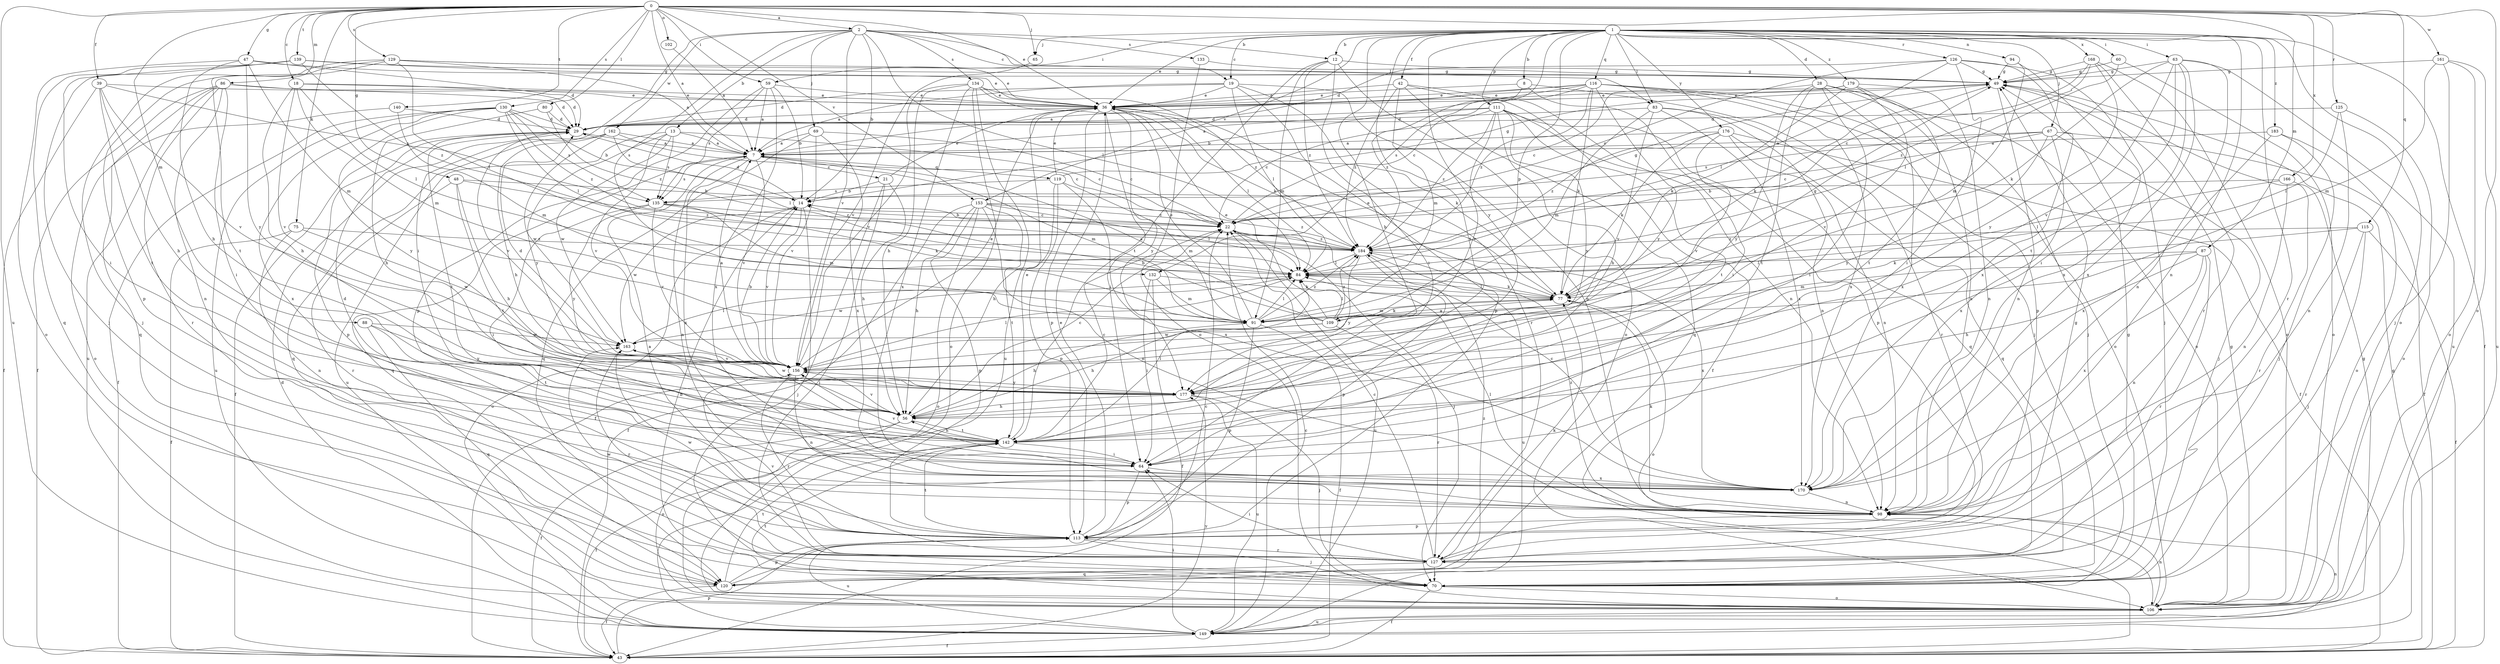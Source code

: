 strict digraph  {
0;
1;
2;
7;
8;
12;
13;
14;
18;
19;
21;
22;
28;
29;
36;
39;
42;
43;
47;
48;
49;
56;
59;
60;
63;
64;
65;
67;
69;
70;
75;
77;
80;
83;
84;
86;
87;
88;
91;
94;
98;
102;
106;
109;
111;
113;
115;
116;
119;
120;
125;
126;
127;
129;
130;
132;
133;
134;
135;
139;
140;
142;
149;
153;
156;
161;
162;
163;
166;
168;
170;
176;
177;
179;
183;
184;
0 -> 2  [label=a];
0 -> 7  [label=a];
0 -> 18  [label=c];
0 -> 36  [label=e];
0 -> 39  [label=f];
0 -> 47  [label=g];
0 -> 48  [label=g];
0 -> 59  [label=i];
0 -> 65  [label=j];
0 -> 75  [label=k];
0 -> 80  [label=l];
0 -> 86  [label=m];
0 -> 87  [label=m];
0 -> 88  [label=m];
0 -> 102  [label=o];
0 -> 106  [label=o];
0 -> 115  [label=q];
0 -> 125  [label=r];
0 -> 129  [label=s];
0 -> 130  [label=s];
0 -> 139  [label=t];
0 -> 140  [label=t];
0 -> 149  [label=u];
0 -> 153  [label=v];
0 -> 161  [label=w];
0 -> 166  [label=x];
1 -> 8  [label=b];
1 -> 12  [label=b];
1 -> 19  [label=c];
1 -> 28  [label=d];
1 -> 36  [label=e];
1 -> 42  [label=f];
1 -> 43  [label=f];
1 -> 56  [label=h];
1 -> 59  [label=i];
1 -> 60  [label=i];
1 -> 63  [label=i];
1 -> 65  [label=j];
1 -> 67  [label=j];
1 -> 83  [label=l];
1 -> 94  [label=n];
1 -> 98  [label=n];
1 -> 106  [label=o];
1 -> 109  [label=p];
1 -> 111  [label=p];
1 -> 116  [label=q];
1 -> 126  [label=r];
1 -> 127  [label=r];
1 -> 132  [label=s];
1 -> 142  [label=t];
1 -> 153  [label=v];
1 -> 168  [label=x];
1 -> 176  [label=y];
1 -> 177  [label=y];
1 -> 179  [label=z];
1 -> 183  [label=z];
2 -> 12  [label=b];
2 -> 13  [label=b];
2 -> 14  [label=b];
2 -> 19  [label=c];
2 -> 64  [label=i];
2 -> 69  [label=j];
2 -> 83  [label=l];
2 -> 84  [label=l];
2 -> 132  [label=s];
2 -> 133  [label=s];
2 -> 134  [label=s];
2 -> 156  [label=v];
2 -> 162  [label=w];
7 -> 21  [label=c];
7 -> 91  [label=m];
7 -> 98  [label=n];
7 -> 119  [label=q];
7 -> 120  [label=q];
7 -> 135  [label=s];
7 -> 156  [label=v];
7 -> 170  [label=x];
8 -> 36  [label=e];
8 -> 64  [label=i];
8 -> 70  [label=j];
8 -> 184  [label=z];
12 -> 49  [label=g];
12 -> 64  [label=i];
12 -> 91  [label=m];
12 -> 106  [label=o];
12 -> 142  [label=t];
12 -> 184  [label=z];
13 -> 7  [label=a];
13 -> 22  [label=c];
13 -> 135  [label=s];
13 -> 149  [label=u];
13 -> 156  [label=v];
13 -> 163  [label=w];
13 -> 177  [label=y];
14 -> 22  [label=c];
14 -> 29  [label=d];
14 -> 70  [label=j];
14 -> 106  [label=o];
14 -> 156  [label=v];
14 -> 163  [label=w];
18 -> 29  [label=d];
18 -> 36  [label=e];
18 -> 56  [label=h];
18 -> 84  [label=l];
18 -> 91  [label=m];
18 -> 156  [label=v];
19 -> 7  [label=a];
19 -> 29  [label=d];
19 -> 36  [label=e];
19 -> 84  [label=l];
19 -> 98  [label=n];
19 -> 113  [label=p];
19 -> 127  [label=r];
21 -> 14  [label=b];
21 -> 36  [label=e];
21 -> 43  [label=f];
21 -> 56  [label=h];
21 -> 70  [label=j];
22 -> 14  [label=b];
22 -> 49  [label=g];
22 -> 70  [label=j];
22 -> 149  [label=u];
22 -> 184  [label=z];
28 -> 36  [label=e];
28 -> 64  [label=i];
28 -> 70  [label=j];
28 -> 98  [label=n];
28 -> 106  [label=o];
28 -> 142  [label=t];
28 -> 170  [label=x];
28 -> 177  [label=y];
29 -> 7  [label=a];
29 -> 43  [label=f];
29 -> 113  [label=p];
29 -> 142  [label=t];
29 -> 156  [label=v];
36 -> 29  [label=d];
36 -> 64  [label=i];
36 -> 77  [label=k];
36 -> 84  [label=l];
36 -> 113  [label=p];
36 -> 177  [label=y];
39 -> 36  [label=e];
39 -> 43  [label=f];
39 -> 56  [label=h];
39 -> 135  [label=s];
39 -> 142  [label=t];
39 -> 156  [label=v];
42 -> 36  [label=e];
42 -> 43  [label=f];
42 -> 91  [label=m];
42 -> 98  [label=n];
42 -> 120  [label=q];
42 -> 184  [label=z];
43 -> 49  [label=g];
43 -> 113  [label=p];
43 -> 177  [label=y];
47 -> 29  [label=d];
47 -> 49  [label=g];
47 -> 56  [label=h];
47 -> 91  [label=m];
47 -> 106  [label=o];
47 -> 177  [label=y];
48 -> 14  [label=b];
48 -> 56  [label=h];
48 -> 127  [label=r];
48 -> 142  [label=t];
48 -> 184  [label=z];
49 -> 36  [label=e];
49 -> 77  [label=k];
49 -> 98  [label=n];
56 -> 22  [label=c];
56 -> 43  [label=f];
56 -> 106  [label=o];
56 -> 142  [label=t];
56 -> 156  [label=v];
59 -> 7  [label=a];
59 -> 14  [label=b];
59 -> 36  [label=e];
59 -> 113  [label=p];
59 -> 135  [label=s];
59 -> 170  [label=x];
60 -> 49  [label=g];
60 -> 84  [label=l];
60 -> 106  [label=o];
63 -> 49  [label=g];
63 -> 64  [label=i];
63 -> 77  [label=k];
63 -> 98  [label=n];
63 -> 142  [label=t];
63 -> 149  [label=u];
63 -> 156  [label=v];
63 -> 170  [label=x];
64 -> 29  [label=d];
64 -> 113  [label=p];
64 -> 156  [label=v];
64 -> 170  [label=x];
65 -> 156  [label=v];
67 -> 7  [label=a];
67 -> 22  [label=c];
67 -> 43  [label=f];
67 -> 70  [label=j];
67 -> 135  [label=s];
67 -> 170  [label=x];
67 -> 177  [label=y];
69 -> 7  [label=a];
69 -> 22  [label=c];
69 -> 120  [label=q];
69 -> 156  [label=v];
69 -> 170  [label=x];
70 -> 14  [label=b];
70 -> 43  [label=f];
70 -> 49  [label=g];
70 -> 106  [label=o];
75 -> 43  [label=f];
75 -> 98  [label=n];
75 -> 163  [label=w];
75 -> 184  [label=z];
77 -> 36  [label=e];
77 -> 49  [label=g];
77 -> 84  [label=l];
77 -> 91  [label=m];
77 -> 106  [label=o];
77 -> 109  [label=a];
80 -> 29  [label=d];
80 -> 56  [label=h];
80 -> 184  [label=z];
83 -> 29  [label=d];
83 -> 91  [label=m];
83 -> 98  [label=n];
83 -> 127  [label=r];
83 -> 156  [label=v];
83 -> 170  [label=x];
84 -> 77  [label=k];
84 -> 163  [label=w];
86 -> 29  [label=d];
86 -> 36  [label=e];
86 -> 43  [label=f];
86 -> 64  [label=i];
86 -> 98  [label=n];
86 -> 120  [label=q];
86 -> 127  [label=r];
86 -> 149  [label=u];
87 -> 56  [label=h];
87 -> 84  [label=l];
87 -> 91  [label=m];
87 -> 98  [label=n];
87 -> 127  [label=r];
87 -> 170  [label=x];
88 -> 120  [label=q];
88 -> 142  [label=t];
88 -> 163  [label=w];
88 -> 177  [label=y];
91 -> 36  [label=e];
91 -> 43  [label=f];
91 -> 56  [label=h];
91 -> 84  [label=l];
91 -> 113  [label=p];
91 -> 184  [label=z];
94 -> 49  [label=g];
94 -> 91  [label=m];
94 -> 170  [label=x];
98 -> 77  [label=k];
98 -> 84  [label=l];
98 -> 113  [label=p];
98 -> 184  [label=z];
102 -> 7  [label=a];
106 -> 49  [label=g];
106 -> 98  [label=n];
106 -> 142  [label=t];
106 -> 149  [label=u];
109 -> 7  [label=a];
109 -> 14  [label=b];
109 -> 36  [label=e];
109 -> 56  [label=h];
109 -> 77  [label=k];
109 -> 84  [label=l];
109 -> 127  [label=r];
109 -> 163  [label=w];
109 -> 184  [label=z];
111 -> 7  [label=a];
111 -> 22  [label=c];
111 -> 29  [label=d];
111 -> 56  [label=h];
111 -> 113  [label=p];
111 -> 120  [label=q];
111 -> 142  [label=t];
111 -> 156  [label=v];
111 -> 177  [label=y];
111 -> 184  [label=z];
113 -> 7  [label=a];
113 -> 36  [label=e];
113 -> 70  [label=j];
113 -> 127  [label=r];
113 -> 142  [label=t];
113 -> 149  [label=u];
113 -> 163  [label=w];
115 -> 43  [label=f];
115 -> 70  [label=j];
115 -> 77  [label=k];
115 -> 127  [label=r];
115 -> 184  [label=z];
116 -> 7  [label=a];
116 -> 14  [label=b];
116 -> 22  [label=c];
116 -> 36  [label=e];
116 -> 77  [label=k];
116 -> 106  [label=o];
116 -> 113  [label=p];
116 -> 170  [label=x];
116 -> 177  [label=y];
116 -> 184  [label=z];
119 -> 36  [label=e];
119 -> 49  [label=g];
119 -> 56  [label=h];
119 -> 91  [label=m];
119 -> 113  [label=p];
119 -> 135  [label=s];
119 -> 170  [label=x];
120 -> 22  [label=c];
120 -> 43  [label=f];
120 -> 113  [label=p];
120 -> 142  [label=t];
120 -> 184  [label=z];
125 -> 29  [label=d];
125 -> 84  [label=l];
125 -> 98  [label=n];
125 -> 106  [label=o];
126 -> 22  [label=c];
126 -> 29  [label=d];
126 -> 49  [label=g];
126 -> 64  [label=i];
126 -> 70  [label=j];
126 -> 84  [label=l];
126 -> 170  [label=x];
127 -> 22  [label=c];
127 -> 49  [label=g];
127 -> 64  [label=i];
127 -> 70  [label=j];
127 -> 77  [label=k];
127 -> 120  [label=q];
127 -> 156  [label=v];
127 -> 163  [label=w];
129 -> 7  [label=a];
129 -> 36  [label=e];
129 -> 49  [label=g];
129 -> 70  [label=j];
129 -> 84  [label=l];
129 -> 113  [label=p];
129 -> 142  [label=t];
130 -> 14  [label=b];
130 -> 29  [label=d];
130 -> 43  [label=f];
130 -> 84  [label=l];
130 -> 135  [label=s];
130 -> 149  [label=u];
130 -> 170  [label=x];
130 -> 177  [label=y];
130 -> 184  [label=z];
132 -> 43  [label=f];
132 -> 64  [label=i];
132 -> 77  [label=k];
132 -> 91  [label=m];
133 -> 49  [label=g];
133 -> 106  [label=o];
134 -> 36  [label=e];
134 -> 56  [label=h];
134 -> 77  [label=k];
134 -> 106  [label=o];
134 -> 149  [label=u];
134 -> 156  [label=v];
134 -> 170  [label=x];
134 -> 184  [label=z];
135 -> 22  [label=c];
135 -> 64  [label=i];
135 -> 77  [label=k];
135 -> 91  [label=m];
135 -> 156  [label=v];
135 -> 177  [label=y];
139 -> 36  [label=e];
139 -> 49  [label=g];
139 -> 64  [label=i];
139 -> 70  [label=j];
139 -> 120  [label=q];
139 -> 184  [label=z];
140 -> 29  [label=d];
140 -> 91  [label=m];
140 -> 106  [label=o];
142 -> 22  [label=c];
142 -> 36  [label=e];
142 -> 43  [label=f];
142 -> 56  [label=h];
142 -> 64  [label=i];
142 -> 84  [label=l];
149 -> 22  [label=c];
149 -> 29  [label=d];
149 -> 43  [label=f];
149 -> 49  [label=g];
149 -> 64  [label=i];
149 -> 98  [label=n];
153 -> 22  [label=c];
153 -> 43  [label=f];
153 -> 56  [label=h];
153 -> 84  [label=l];
153 -> 98  [label=n];
153 -> 106  [label=o];
153 -> 113  [label=p];
153 -> 142  [label=t];
153 -> 184  [label=z];
156 -> 7  [label=a];
156 -> 14  [label=b];
156 -> 29  [label=d];
156 -> 36  [label=e];
156 -> 84  [label=l];
156 -> 98  [label=n];
156 -> 127  [label=r];
156 -> 177  [label=y];
161 -> 49  [label=g];
161 -> 70  [label=j];
161 -> 91  [label=m];
161 -> 106  [label=o];
161 -> 149  [label=u];
162 -> 7  [label=a];
162 -> 22  [label=c];
162 -> 56  [label=h];
162 -> 84  [label=l];
162 -> 120  [label=q];
162 -> 163  [label=w];
163 -> 84  [label=l];
163 -> 127  [label=r];
163 -> 156  [label=v];
166 -> 14  [label=b];
166 -> 84  [label=l];
166 -> 98  [label=n];
166 -> 127  [label=r];
168 -> 22  [label=c];
168 -> 49  [label=g];
168 -> 106  [label=o];
168 -> 127  [label=r];
168 -> 177  [label=y];
168 -> 184  [label=z];
170 -> 22  [label=c];
170 -> 98  [label=n];
176 -> 7  [label=a];
176 -> 43  [label=f];
176 -> 77  [label=k];
176 -> 98  [label=n];
176 -> 120  [label=q];
176 -> 156  [label=v];
176 -> 184  [label=z];
177 -> 56  [label=h];
177 -> 70  [label=j];
177 -> 149  [label=u];
177 -> 163  [label=w];
179 -> 22  [label=c];
179 -> 36  [label=e];
179 -> 77  [label=k];
179 -> 98  [label=n];
179 -> 142  [label=t];
179 -> 156  [label=v];
183 -> 7  [label=a];
183 -> 70  [label=j];
183 -> 106  [label=o];
183 -> 170  [label=x];
184 -> 84  [label=l];
184 -> 113  [label=p];
184 -> 149  [label=u];
184 -> 170  [label=x];
184 -> 177  [label=y];
}
